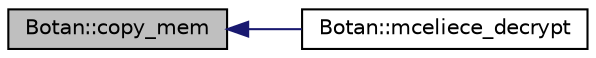 digraph "Botan::copy_mem"
{
  edge [fontname="Helvetica",fontsize="10",labelfontname="Helvetica",labelfontsize="10"];
  node [fontname="Helvetica",fontsize="10",shape=record];
  rankdir="LR";
  Node95 [label="Botan::copy_mem",height=0.2,width=0.4,color="black", fillcolor="grey75", style="filled", fontcolor="black"];
  Node95 -> Node96 [dir="back",color="midnightblue",fontsize="10",style="solid",fontname="Helvetica"];
  Node96 [label="Botan::mceliece_decrypt",height=0.2,width=0.4,color="black", fillcolor="white", style="filled",URL="$namespace_botan.html#ac84dac7bdfb3e9c9ecb19a2e55596ded"];
}
